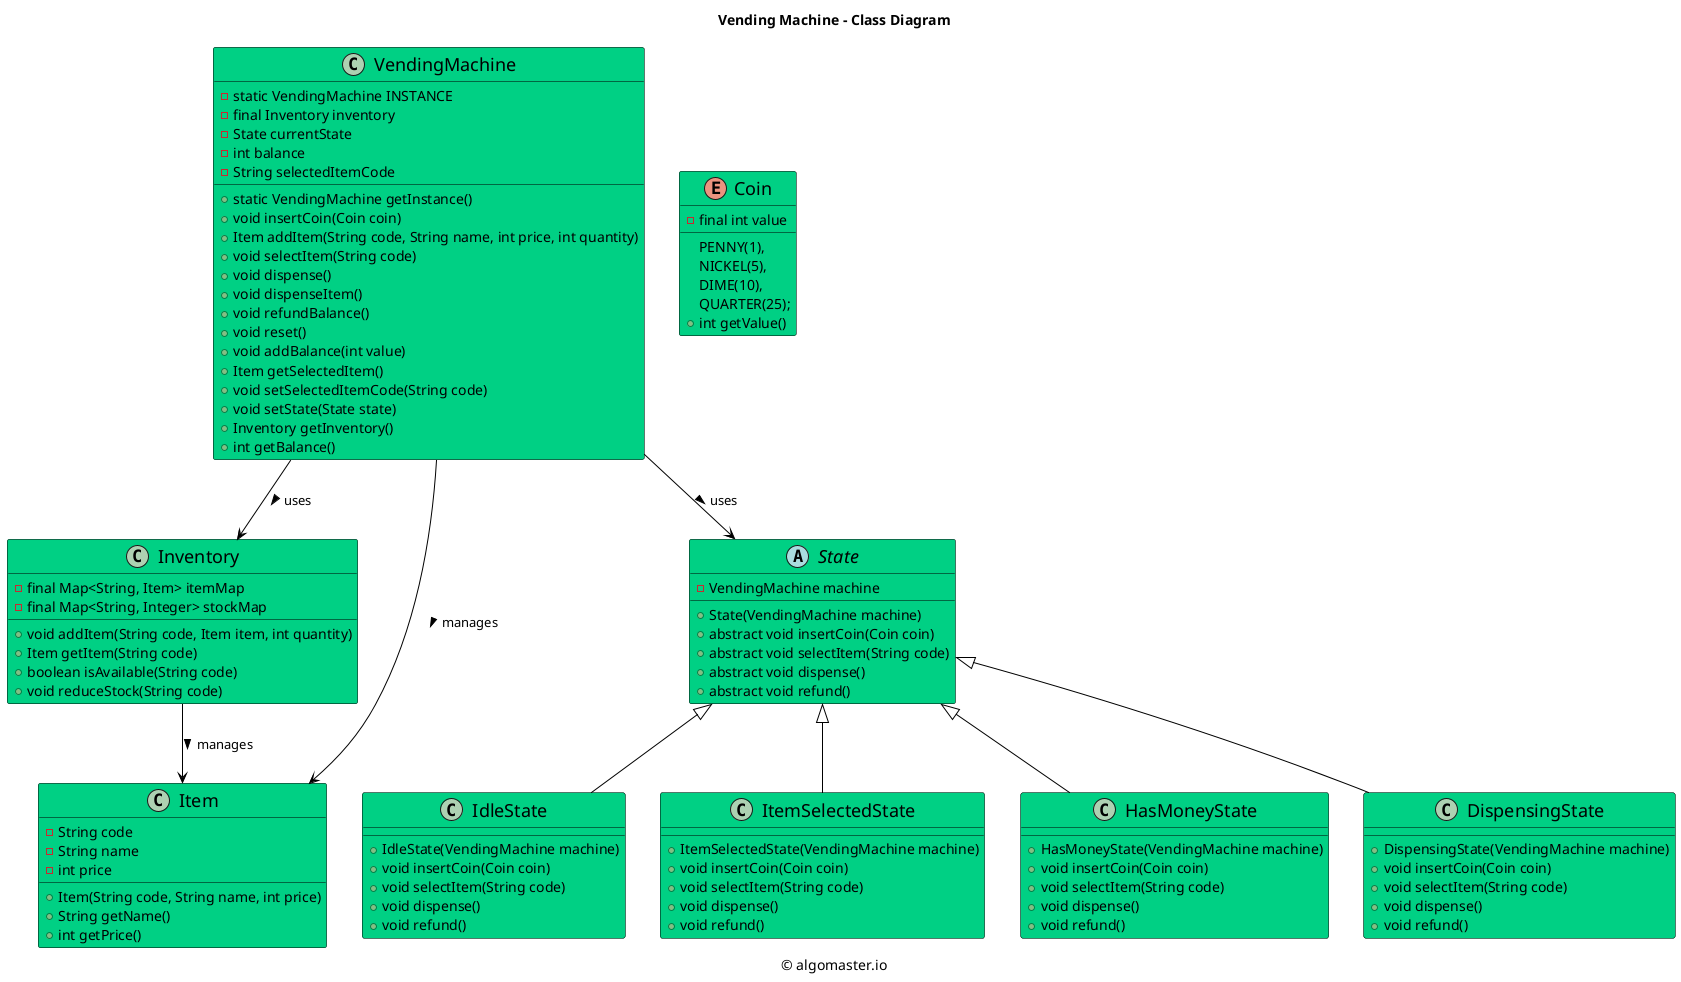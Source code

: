 ```plantuml
@startuml

title Vending Machine - Class Diagram

caption © algomaster.io

skinparam backgroundColor white
skinparam wrapWidth 500

skinparam class {
  BackgroundColor #00D084
  BorderColor black
  ArrowColor black
  FontSize 18
}

class VendingMachine {
    - static VendingMachine INSTANCE
    - final Inventory inventory
    - State currentState
    - int balance
    - String selectedItemCode
    + static VendingMachine getInstance()
    + void insertCoin(Coin coin)
    + Item addItem(String code, String name, int price, int quantity)
    + void selectItem(String code)
    + void dispense()
    + void dispenseItem()
    + void refundBalance()
    + void reset()
    + void addBalance(int value)
    + Item getSelectedItem()
    + void setSelectedItemCode(String code)
    + void setState(State state)
    + Inventory getInventory()
    + int getBalance()
}

class Inventory {
    - final Map<String, Item> itemMap
    - final Map<String, Integer> stockMap
    + void addItem(String code, Item item, int quantity)
    + Item getItem(String code)
    + boolean isAvailable(String code)
    + void reduceStock(String code)
}

class Item {
    - String code
    - String name
    - int price
    + Item(String code, String name, int price)
    + String getName()
    + int getPrice()
}

enum Coin {
    PENNY(1),
    NICKEL(5),
    DIME(10),
    QUARTER(25);
    - final int value
    + int getValue()
}

abstract class State {
    - VendingMachine machine
    + State(VendingMachine machine)
    + abstract void insertCoin(Coin coin)
    + abstract void selectItem(String code)
    + abstract void dispense()
    + abstract void refund()
}

class IdleState {
    + IdleState(VendingMachine machine)
    + void insertCoin(Coin coin)
    + void selectItem(String code)
    + void dispense()
    + void refund()
}

class ItemSelectedState {
    + ItemSelectedState(VendingMachine machine)
    + void insertCoin(Coin coin)
    + void selectItem(String code)
    + void dispense()
    + void refund()
}

class HasMoneyState {
    + HasMoneyState(VendingMachine machine)
    + void insertCoin(Coin coin)
    + void selectItem(String code)
    + void dispense()
    + void refund()
}

class DispensingState {
    + DispensingState(VendingMachine machine)
    + void insertCoin(Coin coin)
    + void selectItem(String code)
    + void dispense()
    + void refund()
}

VendingMachine --> Inventory: uses >
VendingMachine --> Item: manages >
Inventory --> Item: manages >
VendingMachine --> State: uses >
State <|-- IdleState
State <|-- ItemSelectedState
State <|-- HasMoneyState
State <|-- DispensingState

@enduml
```